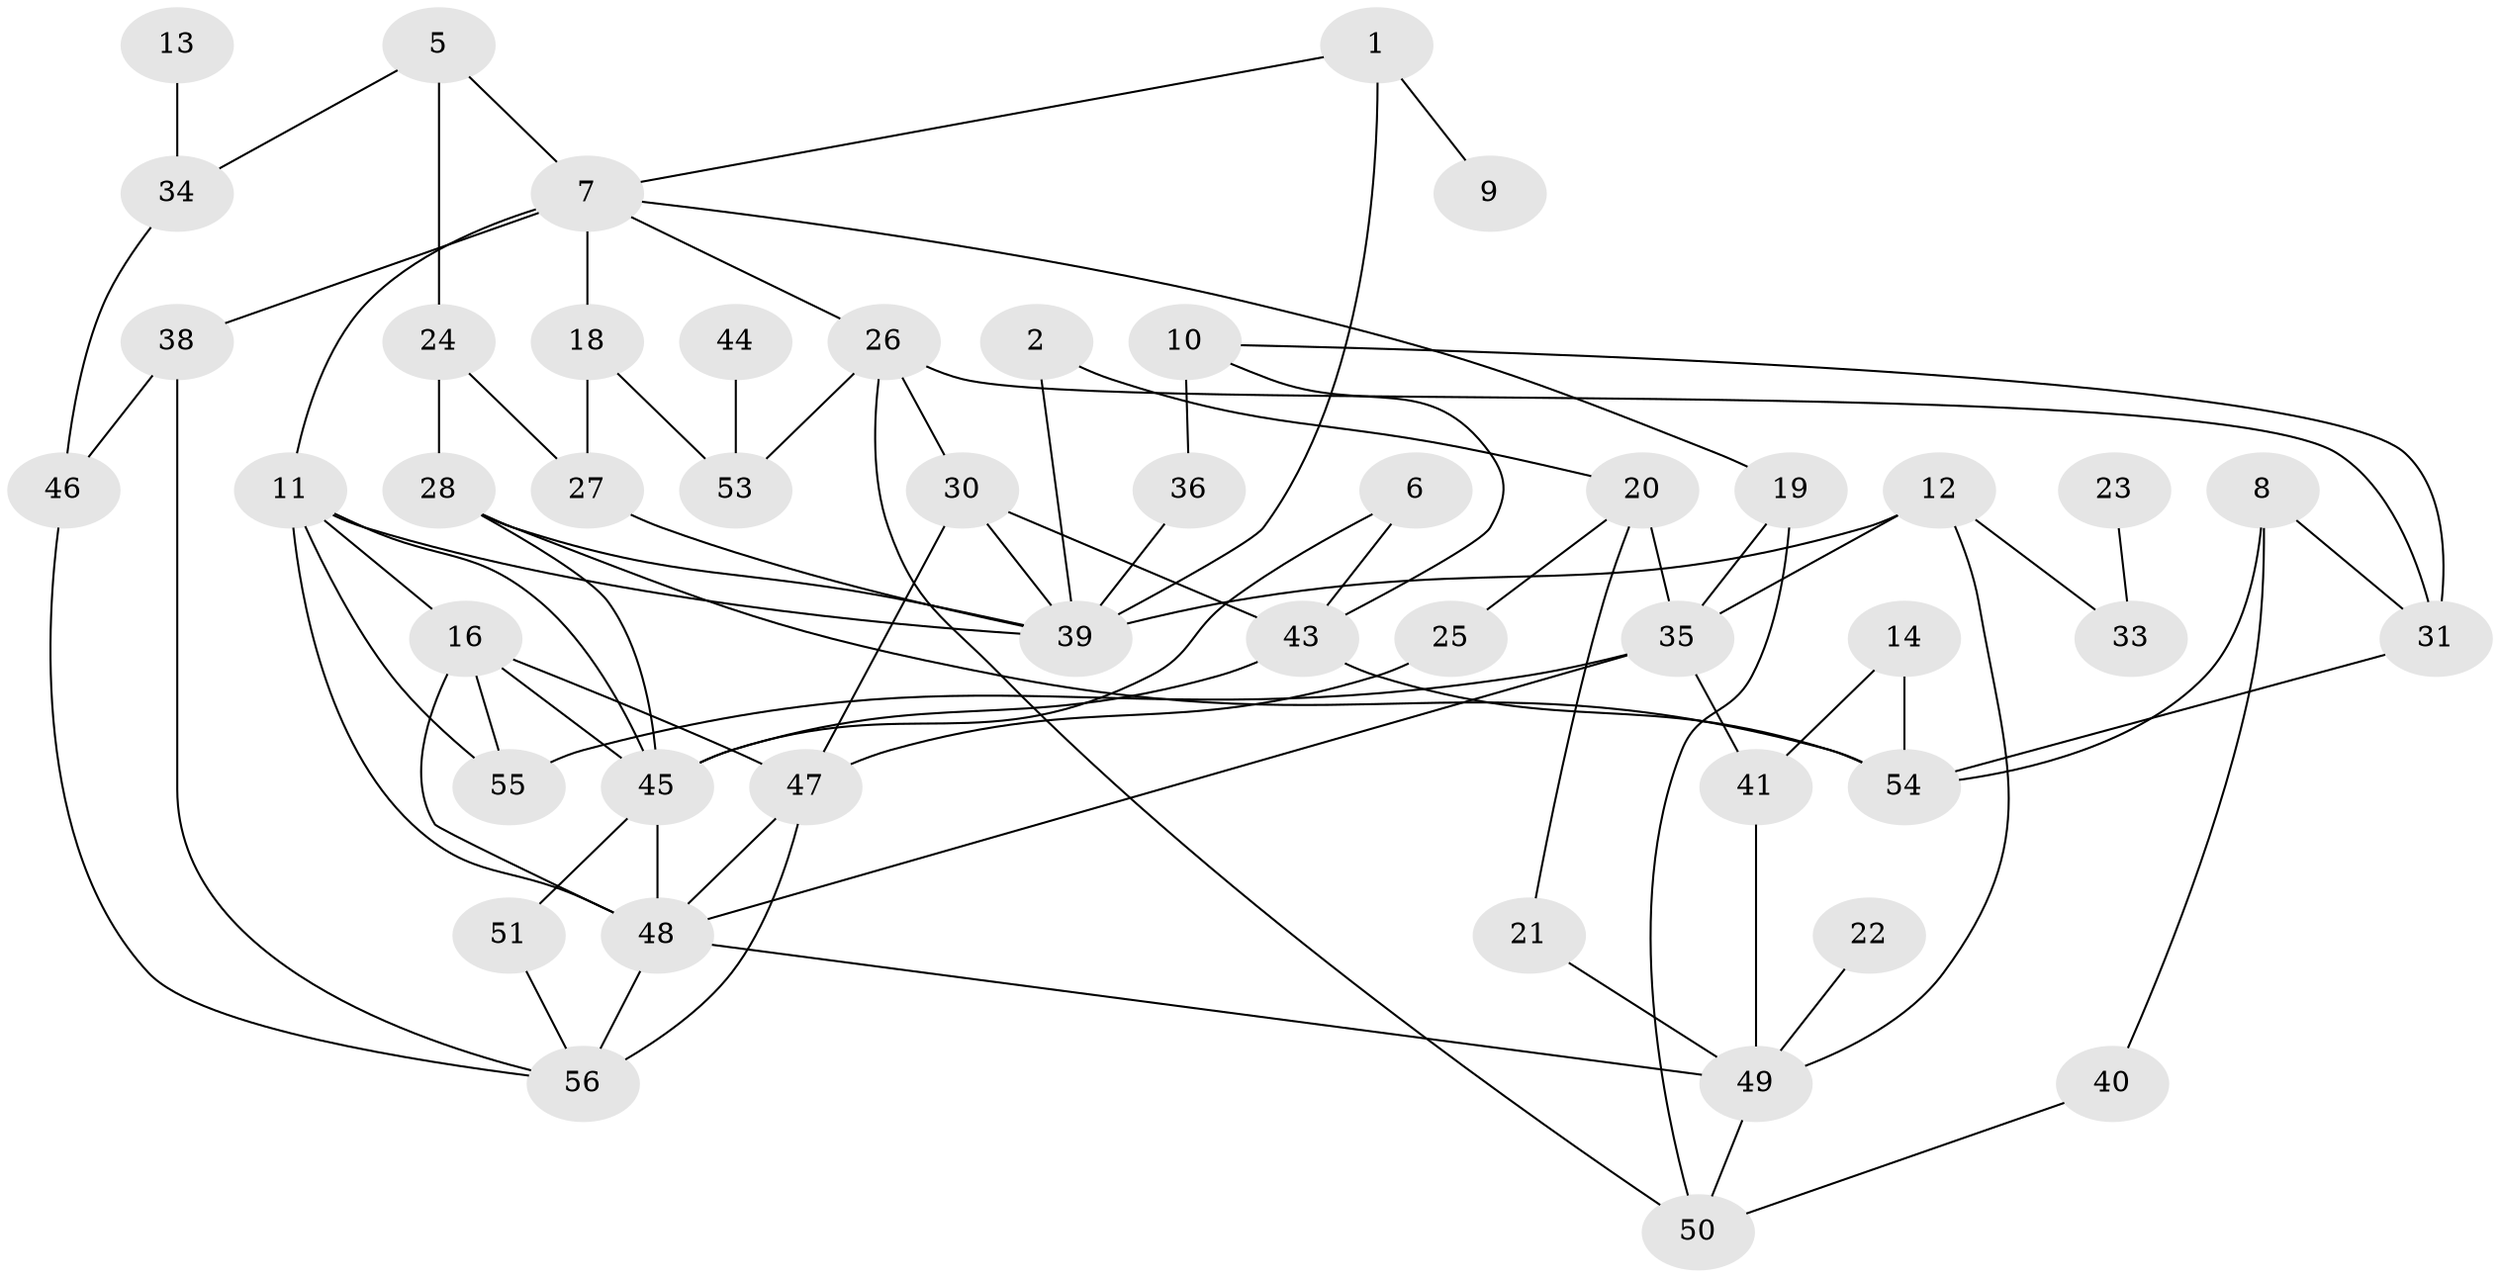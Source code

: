 // original degree distribution, {2: 0.32142857142857145, 5: 0.08035714285714286, 4: 0.125, 3: 0.25, 0: 0.0625, 1: 0.125, 7: 0.008928571428571428, 6: 0.026785714285714284}
// Generated by graph-tools (version 1.1) at 2025/00/03/09/25 03:00:47]
// undirected, 47 vertices, 83 edges
graph export_dot {
graph [start="1"]
  node [color=gray90,style=filled];
  1;
  2;
  5;
  6;
  7;
  8;
  9;
  10;
  11;
  12;
  13;
  14;
  16;
  18;
  19;
  20;
  21;
  22;
  23;
  24;
  25;
  26;
  27;
  28;
  30;
  31;
  33;
  34;
  35;
  36;
  38;
  39;
  40;
  41;
  43;
  44;
  45;
  46;
  47;
  48;
  49;
  50;
  51;
  53;
  54;
  55;
  56;
  1 -- 7 [weight=1.0];
  1 -- 9 [weight=1.0];
  1 -- 39 [weight=1.0];
  2 -- 20 [weight=1.0];
  2 -- 39 [weight=1.0];
  5 -- 7 [weight=1.0];
  5 -- 24 [weight=1.0];
  5 -- 34 [weight=1.0];
  6 -- 43 [weight=1.0];
  6 -- 45 [weight=1.0];
  7 -- 11 [weight=1.0];
  7 -- 18 [weight=1.0];
  7 -- 19 [weight=1.0];
  7 -- 26 [weight=1.0];
  7 -- 38 [weight=1.0];
  8 -- 31 [weight=1.0];
  8 -- 40 [weight=1.0];
  8 -- 54 [weight=1.0];
  10 -- 31 [weight=1.0];
  10 -- 36 [weight=1.0];
  10 -- 43 [weight=1.0];
  11 -- 16 [weight=1.0];
  11 -- 39 [weight=1.0];
  11 -- 45 [weight=1.0];
  11 -- 48 [weight=1.0];
  11 -- 55 [weight=1.0];
  12 -- 33 [weight=1.0];
  12 -- 35 [weight=1.0];
  12 -- 39 [weight=3.0];
  12 -- 49 [weight=1.0];
  13 -- 34 [weight=1.0];
  14 -- 41 [weight=1.0];
  14 -- 54 [weight=1.0];
  16 -- 45 [weight=1.0];
  16 -- 47 [weight=1.0];
  16 -- 48 [weight=3.0];
  16 -- 55 [weight=1.0];
  18 -- 27 [weight=1.0];
  18 -- 53 [weight=1.0];
  19 -- 35 [weight=1.0];
  19 -- 50 [weight=1.0];
  20 -- 21 [weight=1.0];
  20 -- 25 [weight=1.0];
  20 -- 35 [weight=1.0];
  21 -- 49 [weight=1.0];
  22 -- 49 [weight=1.0];
  23 -- 33 [weight=1.0];
  24 -- 27 [weight=1.0];
  24 -- 28 [weight=1.0];
  25 -- 47 [weight=1.0];
  26 -- 30 [weight=1.0];
  26 -- 31 [weight=1.0];
  26 -- 50 [weight=1.0];
  26 -- 53 [weight=1.0];
  27 -- 39 [weight=2.0];
  28 -- 39 [weight=1.0];
  28 -- 45 [weight=1.0];
  28 -- 54 [weight=1.0];
  30 -- 39 [weight=1.0];
  30 -- 43 [weight=2.0];
  30 -- 47 [weight=2.0];
  31 -- 54 [weight=1.0];
  34 -- 46 [weight=1.0];
  35 -- 41 [weight=1.0];
  35 -- 48 [weight=1.0];
  35 -- 55 [weight=1.0];
  36 -- 39 [weight=1.0];
  38 -- 46 [weight=1.0];
  38 -- 56 [weight=1.0];
  40 -- 50 [weight=1.0];
  41 -- 49 [weight=1.0];
  43 -- 45 [weight=1.0];
  43 -- 54 [weight=2.0];
  44 -- 53 [weight=1.0];
  45 -- 48 [weight=1.0];
  45 -- 51 [weight=1.0];
  46 -- 56 [weight=1.0];
  47 -- 48 [weight=1.0];
  47 -- 56 [weight=2.0];
  48 -- 49 [weight=1.0];
  48 -- 56 [weight=1.0];
  49 -- 50 [weight=1.0];
  51 -- 56 [weight=1.0];
}
